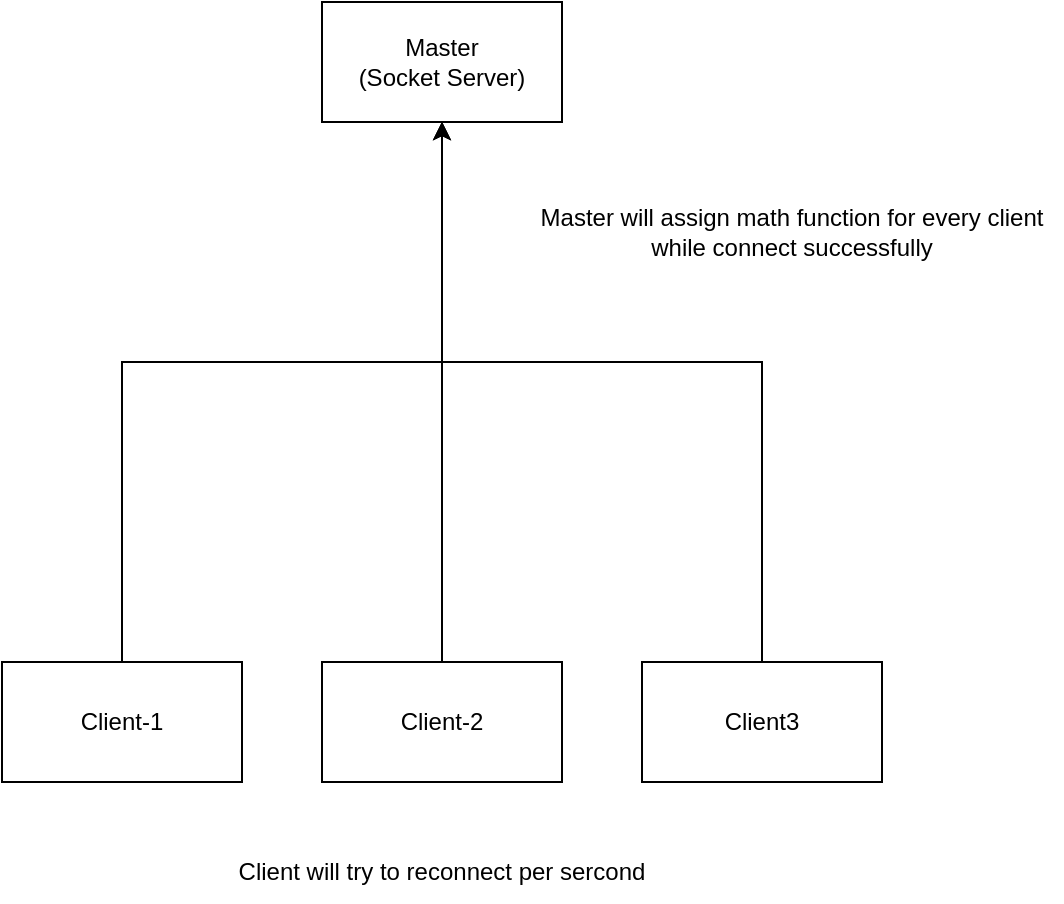 <mxfile version="16.4.3" type="device" pages="3"><diagram id="Mcy5Nny1ycutURk57BFr" name="Page-1"><mxGraphModel dx="1420" dy="696" grid="1" gridSize="10" guides="1" tooltips="1" connect="1" arrows="1" fold="1" page="1" pageScale="1" pageWidth="827" pageHeight="1169" math="0" shadow="0"><root><mxCell id="0"/><mxCell id="1" parent="0"/><mxCell id="ZB4dKCF3PJ_qExCXJSdg-1" value="Master&lt;br&gt;(Socket Server)" style="rounded=0;whiteSpace=wrap;html=1;" vertex="1" parent="1"><mxGeometry x="310" y="120" width="120" height="60" as="geometry"/></mxCell><mxCell id="ZB4dKCF3PJ_qExCXJSdg-8" style="edgeStyle=orthogonalEdgeStyle;rounded=0;orthogonalLoop=1;jettySize=auto;html=1;entryX=0.5;entryY=1;entryDx=0;entryDy=0;" edge="1" parent="1" source="ZB4dKCF3PJ_qExCXJSdg-2" target="ZB4dKCF3PJ_qExCXJSdg-1"><mxGeometry relative="1" as="geometry"><Array as="points"><mxPoint x="210" y="300"/><mxPoint x="370" y="300"/></Array></mxGeometry></mxCell><mxCell id="ZB4dKCF3PJ_qExCXJSdg-2" value="Client-1" style="rounded=0;whiteSpace=wrap;html=1;" vertex="1" parent="1"><mxGeometry x="150" y="450" width="120" height="60" as="geometry"/></mxCell><mxCell id="ZB4dKCF3PJ_qExCXJSdg-9" style="edgeStyle=orthogonalEdgeStyle;rounded=0;orthogonalLoop=1;jettySize=auto;html=1;" edge="1" parent="1" source="ZB4dKCF3PJ_qExCXJSdg-3" target="ZB4dKCF3PJ_qExCXJSdg-1"><mxGeometry relative="1" as="geometry"/></mxCell><mxCell id="ZB4dKCF3PJ_qExCXJSdg-3" value="Client-2" style="rounded=0;whiteSpace=wrap;html=1;" vertex="1" parent="1"><mxGeometry x="310" y="450" width="120" height="60" as="geometry"/></mxCell><mxCell id="ZB4dKCF3PJ_qExCXJSdg-10" style="edgeStyle=orthogonalEdgeStyle;rounded=0;orthogonalLoop=1;jettySize=auto;html=1;entryX=0.5;entryY=1;entryDx=0;entryDy=0;" edge="1" parent="1" source="ZB4dKCF3PJ_qExCXJSdg-4" target="ZB4dKCF3PJ_qExCXJSdg-1"><mxGeometry relative="1" as="geometry"><Array as="points"><mxPoint x="530" y="300"/><mxPoint x="370" y="300"/></Array></mxGeometry></mxCell><mxCell id="ZB4dKCF3PJ_qExCXJSdg-4" value="Client3" style="rounded=0;whiteSpace=wrap;html=1;" vertex="1" parent="1"><mxGeometry x="470" y="450" width="120" height="60" as="geometry"/></mxCell><mxCell id="ZB4dKCF3PJ_qExCXJSdg-12" value="Master will assign math function for every client while connect successfully" style="text;html=1;strokeColor=none;fillColor=none;align=center;verticalAlign=middle;whiteSpace=wrap;rounded=0;" vertex="1" parent="1"><mxGeometry x="410" y="220" width="270" height="30" as="geometry"/></mxCell><mxCell id="g3DeYSU_S63JeCIrOBa8-1" value="Client will try to reconnect per sercond" style="text;html=1;strokeColor=none;fillColor=none;align=center;verticalAlign=middle;whiteSpace=wrap;rounded=0;" vertex="1" parent="1"><mxGeometry x="245" y="540" width="250" height="30" as="geometry"/></mxCell></root></mxGraphModel></diagram><diagram name="Copy of Page-1" id="dWhJI4psKuroEkD1L4Pf"><mxGraphModel dx="1420" dy="696" grid="1" gridSize="10" guides="1" tooltips="1" connect="1" arrows="1" fold="1" page="1" pageScale="1" pageWidth="827" pageHeight="1169" math="0" shadow="0"><root><mxCell id="8d3ouqyvvrWBwcFCqcj0-0"/><mxCell id="8d3ouqyvvrWBwcFCqcj0-1" parent="8d3ouqyvvrWBwcFCqcj0-0"/><mxCell id="pGcE7PfczGuVLFCRDz6T-2" style="edgeStyle=orthogonalEdgeStyle;rounded=0;orthogonalLoop=1;jettySize=auto;html=1;" edge="1" parent="8d3ouqyvvrWBwcFCqcj0-1" source="8d3ouqyvvrWBwcFCqcj0-2" target="8d3ouqyvvrWBwcFCqcj0-4"><mxGeometry relative="1" as="geometry"><Array as="points"><mxPoint x="370" y="400"/><mxPoint x="210" y="400"/></Array></mxGeometry></mxCell><mxCell id="pGcE7PfczGuVLFCRDz6T-3" style="edgeStyle=orthogonalEdgeStyle;rounded=0;orthogonalLoop=1;jettySize=auto;html=1;" edge="1" parent="8d3ouqyvvrWBwcFCqcj0-1" source="8d3ouqyvvrWBwcFCqcj0-2" target="8d3ouqyvvrWBwcFCqcj0-6"><mxGeometry relative="1" as="geometry"/></mxCell><mxCell id="pGcE7PfczGuVLFCRDz6T-4" style="edgeStyle=orthogonalEdgeStyle;rounded=0;orthogonalLoop=1;jettySize=auto;html=1;" edge="1" parent="8d3ouqyvvrWBwcFCqcj0-1" source="8d3ouqyvvrWBwcFCqcj0-2" target="8d3ouqyvvrWBwcFCqcj0-8"><mxGeometry relative="1" as="geometry"><Array as="points"><mxPoint x="370" y="400"/><mxPoint x="530" y="400"/></Array></mxGeometry></mxCell><mxCell id="8d3ouqyvvrWBwcFCqcj0-2" value="Master&lt;br&gt;(Socket Server)" style="rounded=0;whiteSpace=wrap;html=1;" vertex="1" parent="8d3ouqyvvrWBwcFCqcj0-1"><mxGeometry x="310" y="270" width="120" height="60" as="geometry"/></mxCell><mxCell id="8d3ouqyvvrWBwcFCqcj0-4" value="Client-1" style="rounded=0;whiteSpace=wrap;html=1;" vertex="1" parent="8d3ouqyvvrWBwcFCqcj0-1"><mxGeometry x="150" y="450" width="120" height="60" as="geometry"/></mxCell><mxCell id="8d3ouqyvvrWBwcFCqcj0-6" value="Client-2" style="rounded=0;whiteSpace=wrap;html=1;" vertex="1" parent="8d3ouqyvvrWBwcFCqcj0-1"><mxGeometry x="310" y="450" width="120" height="60" as="geometry"/></mxCell><mxCell id="8d3ouqyvvrWBwcFCqcj0-8" value="Client3" style="rounded=0;whiteSpace=wrap;html=1;" vertex="1" parent="8d3ouqyvvrWBwcFCqcj0-1"><mxGeometry x="470" y="450" width="120" height="60" as="geometry"/></mxCell><mxCell id="pGcE7PfczGuVLFCRDz6T-1" style="edgeStyle=orthogonalEdgeStyle;rounded=0;orthogonalLoop=1;jettySize=auto;html=1;" edge="1" parent="8d3ouqyvvrWBwcFCqcj0-1" source="pGcE7PfczGuVLFCRDz6T-0" target="8d3ouqyvvrWBwcFCqcj0-2"><mxGeometry relative="1" as="geometry"/></mxCell><mxCell id="pGcE7PfczGuVLFCRDz6T-0" value="User" style="rounded=0;whiteSpace=wrap;html=1;" vertex="1" parent="8d3ouqyvvrWBwcFCqcj0-1"><mxGeometry x="310" y="100" width="120" height="60" as="geometry"/></mxCell><mxCell id="pGcE7PfczGuVLFCRDz6T-5" value="Input numbers" style="text;html=1;strokeColor=none;fillColor=none;align=center;verticalAlign=middle;whiteSpace=wrap;rounded=0;" vertex="1" parent="8d3ouqyvvrWBwcFCqcj0-1"><mxGeometry x="390" y="200" width="90" height="30" as="geometry"/></mxCell><mxCell id="pGcE7PfczGuVLFCRDz6T-6" value="Broadcast numbers" style="text;html=1;strokeColor=none;fillColor=none;align=center;verticalAlign=middle;whiteSpace=wrap;rounded=0;" vertex="1" parent="8d3ouqyvvrWBwcFCqcj0-1"><mxGeometry x="390" y="350" width="116" height="30" as="geometry"/></mxCell></root></mxGraphModel></diagram><diagram name="Copy of Copy of Page-1" id="8fHilOa24SruHDnbM8kL"><mxGraphModel dx="1420" dy="696" grid="1" gridSize="10" guides="1" tooltips="1" connect="1" arrows="1" fold="1" page="1" pageScale="1" pageWidth="827" pageHeight="1169" math="0" shadow="0"><root><mxCell id="2S_DTiu_XBnl6X3Ryv0T-0"/><mxCell id="2S_DTiu_XBnl6X3Ryv0T-1" parent="2S_DTiu_XBnl6X3Ryv0T-0"/><mxCell id="2S_DTiu_XBnl6X3Ryv0T-16" style="edgeStyle=orthogonalEdgeStyle;rounded=0;orthogonalLoop=1;jettySize=auto;html=1;entryX=0.5;entryY=1;entryDx=0;entryDy=0;" edge="1" parent="2S_DTiu_XBnl6X3Ryv0T-1" source="2S_DTiu_XBnl6X3Ryv0T-5" target="2S_DTiu_XBnl6X3Ryv0T-10"><mxGeometry relative="1" as="geometry"/></mxCell><mxCell id="2S_DTiu_XBnl6X3Ryv0T-5" value="Master&lt;br&gt;(Socket Server)" style="rounded=0;whiteSpace=wrap;html=1;" vertex="1" parent="2S_DTiu_XBnl6X3Ryv0T-1"><mxGeometry x="310" y="270" width="120" height="60" as="geometry"/></mxCell><mxCell id="2S_DTiu_XBnl6X3Ryv0T-13" style="edgeStyle=orthogonalEdgeStyle;rounded=0;orthogonalLoop=1;jettySize=auto;html=1;" edge="1" parent="2S_DTiu_XBnl6X3Ryv0T-1" source="2S_DTiu_XBnl6X3Ryv0T-6" target="2S_DTiu_XBnl6X3Ryv0T-5"><mxGeometry relative="1" as="geometry"><Array as="points"><mxPoint x="210" y="400"/><mxPoint x="370" y="400"/></Array></mxGeometry></mxCell><mxCell id="2S_DTiu_XBnl6X3Ryv0T-6" value="Client-1" style="rounded=0;whiteSpace=wrap;html=1;" vertex="1" parent="2S_DTiu_XBnl6X3Ryv0T-1"><mxGeometry x="150" y="450" width="120" height="60" as="geometry"/></mxCell><mxCell id="2S_DTiu_XBnl6X3Ryv0T-14" style="edgeStyle=orthogonalEdgeStyle;rounded=0;orthogonalLoop=1;jettySize=auto;html=1;" edge="1" parent="2S_DTiu_XBnl6X3Ryv0T-1" source="2S_DTiu_XBnl6X3Ryv0T-7"><mxGeometry relative="1" as="geometry"><mxPoint x="370" y="330" as="targetPoint"/></mxGeometry></mxCell><mxCell id="2S_DTiu_XBnl6X3Ryv0T-7" value="Client-2" style="rounded=0;whiteSpace=wrap;html=1;" vertex="1" parent="2S_DTiu_XBnl6X3Ryv0T-1"><mxGeometry x="310" y="450" width="120" height="60" as="geometry"/></mxCell><mxCell id="2S_DTiu_XBnl6X3Ryv0T-15" style="edgeStyle=orthogonalEdgeStyle;rounded=0;orthogonalLoop=1;jettySize=auto;html=1;" edge="1" parent="2S_DTiu_XBnl6X3Ryv0T-1" source="2S_DTiu_XBnl6X3Ryv0T-8"><mxGeometry relative="1" as="geometry"><mxPoint x="370" y="330" as="targetPoint"/><Array as="points"><mxPoint x="530" y="400"/><mxPoint x="370" y="400"/></Array></mxGeometry></mxCell><mxCell id="2S_DTiu_XBnl6X3Ryv0T-8" value="Client3" style="rounded=0;whiteSpace=wrap;html=1;" vertex="1" parent="2S_DTiu_XBnl6X3Ryv0T-1"><mxGeometry x="470" y="450" width="120" height="60" as="geometry"/></mxCell><mxCell id="2S_DTiu_XBnl6X3Ryv0T-10" value="User" style="rounded=0;whiteSpace=wrap;html=1;" vertex="1" parent="2S_DTiu_XBnl6X3Ryv0T-1"><mxGeometry x="310" y="100" width="120" height="60" as="geometry"/></mxCell><mxCell id="2S_DTiu_XBnl6X3Ryv0T-17" value="Every client's execute is independence" style="text;html=1;strokeColor=none;fillColor=none;align=center;verticalAlign=middle;whiteSpace=wrap;rounded=0;" vertex="1" parent="2S_DTiu_XBnl6X3Ryv0T-1"><mxGeometry x="265" y="530" width="210" height="30" as="geometry"/></mxCell><mxCell id="2S_DTiu_XBnl6X3Ryv0T-18" value="Master will wait until all client finish execution and send back result to user" style="text;html=1;strokeColor=none;fillColor=none;align=center;verticalAlign=middle;whiteSpace=wrap;rounded=0;" vertex="1" parent="2S_DTiu_XBnl6X3Ryv0T-1"><mxGeometry x="460" y="285" width="210" height="30" as="geometry"/></mxCell></root></mxGraphModel></diagram></mxfile>